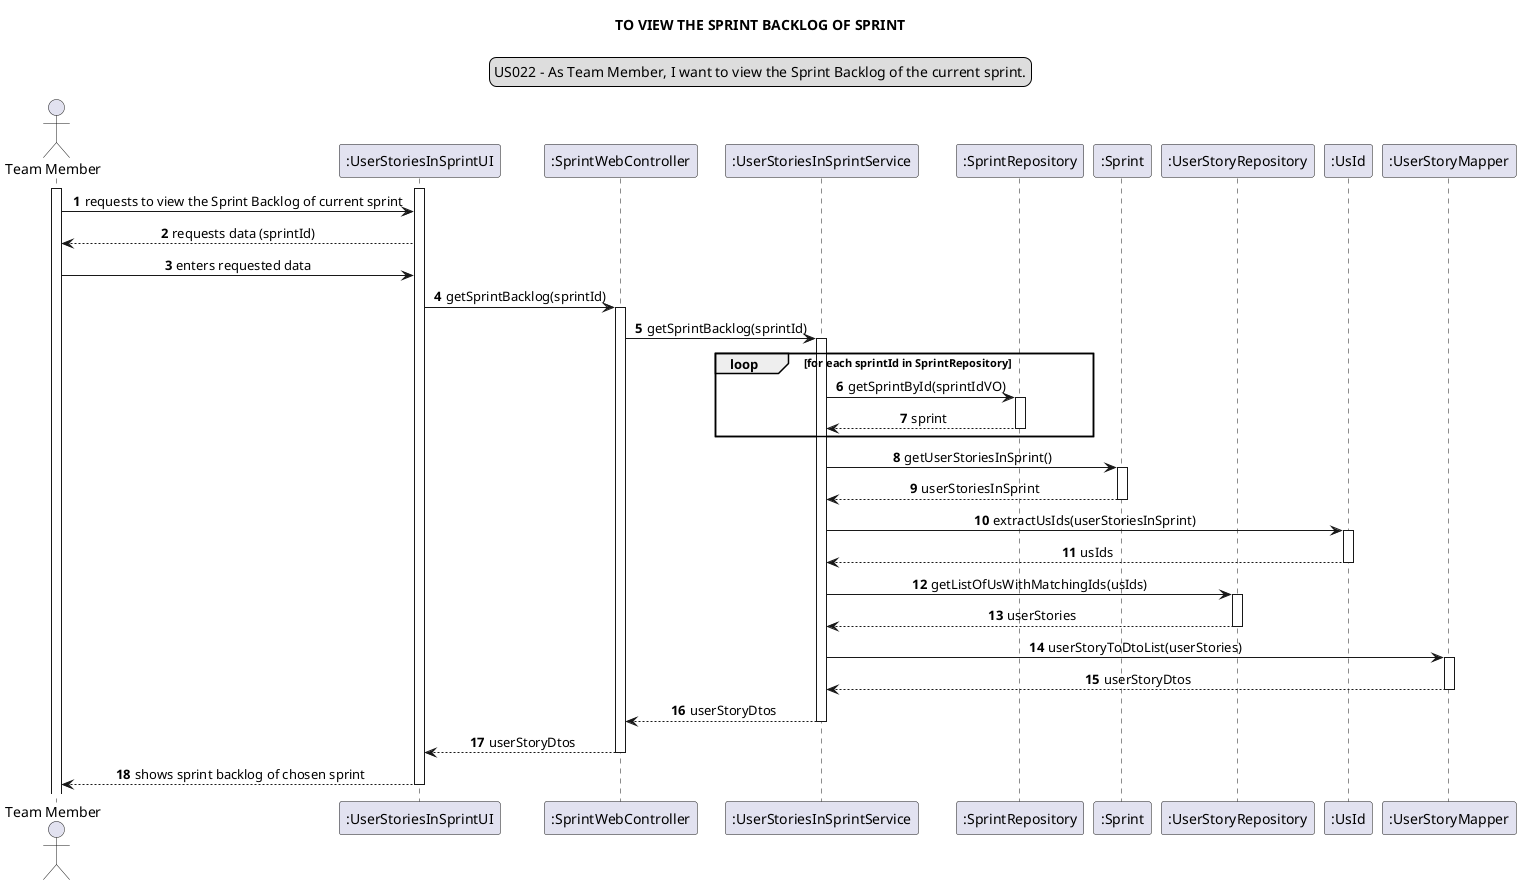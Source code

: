 @startuml
skinparam sequenceMessageAlign center
title TO VIEW THE SPRINT BACKLOG OF SPRINT
legend top
US022 - As Team Member, I want to view the Sprint Backlog of the current sprint.
end legend
autonumber
actor "Team Member" as member
participant ":UserStoriesInSprintUI" as ui
participant ":SprintWebController" as controller
participant ":UserStoriesInSprintService" as service
participant ":SprintRepository" as repository
participant ":Sprint" as sprint

participant ":UserStoryRepository" as usRepository
participant ":UsId" as usId
participant ":UserStoryMapper" as mapper

activate member
activate ui
member -> ui : requests to view the Sprint Backlog of current sprint

ui --> member : requests data (sprintId)
member -> ui : enters requested data

"ui" -> controller : getSprintBacklog(sprintId)
activate controller
"controller" -> service : getSprintBacklog(sprintId)
activate service

loop for each sprintId in SprintRepository
service -> repository: getSprintById(sprintIdVO)
activate repository
repository --> service: sprint
deactivate repository
end loop
service -> sprint: getUserStoriesInSprint()
activate sprint
sprint --> service: userStoriesInSprint
deactivate sprint
service -> usId: extractUsIds(userStoriesInSprint)
activate usId
usId --> service: usIds
deactivate usId
deactivate repository
service -> usRepository: getListOfUsWithMatchingIds(usIds)
activate usRepository
usRepository --> service: userStories
deactivate usRepository
service -> mapper: userStoryToDtoList(userStories)
activate mapper
mapper --> service : userStoryDtos
deactivate mapper
service --> controller: userStoryDtos
deactivate service
controller --> ui : userStoryDtos
deactivate controller
ui --> member : shows sprint backlog of chosen sprint
deactivate ui

@enduml
